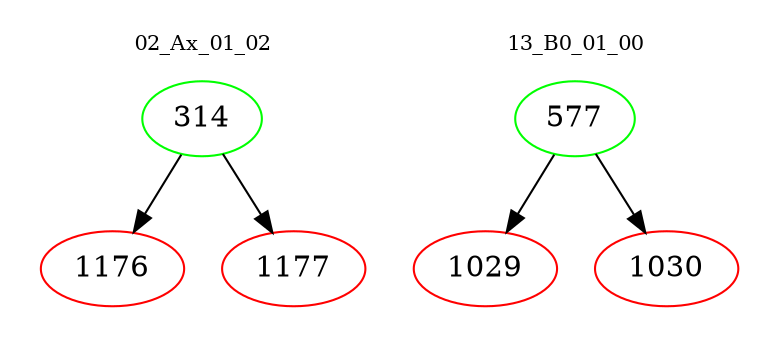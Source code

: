 digraph{
subgraph cluster_0 {
color = white
label = "02_Ax_01_02";
fontsize=10;
T0_314 [label="314", color="green"]
T0_314 -> T0_1176 [color="black"]
T0_1176 [label="1176", color="red"]
T0_314 -> T0_1177 [color="black"]
T0_1177 [label="1177", color="red"]
}
subgraph cluster_1 {
color = white
label = "13_B0_01_00";
fontsize=10;
T1_577 [label="577", color="green"]
T1_577 -> T1_1029 [color="black"]
T1_1029 [label="1029", color="red"]
T1_577 -> T1_1030 [color="black"]
T1_1030 [label="1030", color="red"]
}
}
